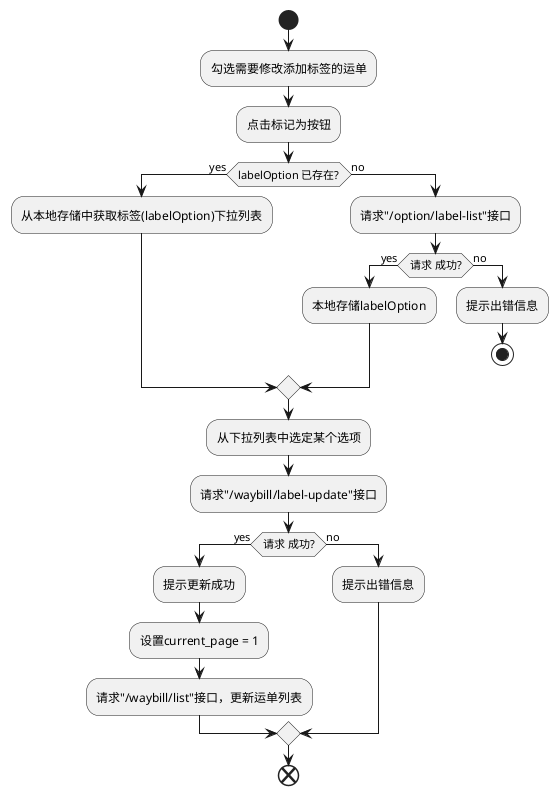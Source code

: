 @startuml

start
:勾选需要修改添加标签的运单;
:点击标记为按钮;
if(labelOption 已存在?) then(yes)
  :从本地存储中获取标签(labelOption)下拉列表;
else (no)
  :请求"/option/label-list"接口;
  if(请求 成功?) then (yes)
    :本地存储labelOption;
  else (no)
    :提示出错信息;
    stop
  endif
endif
:从下拉列表中选定某个选项;
:请求"/waybill/label-update"接口;
if(请求 成功?) then (yes)
  :提示更新成功;
  :设置current_page = 1;
  :请求"/waybill/list"接口，更新运单列表;
else (no)
  :提示出错信息;
endif
end

@enduml
